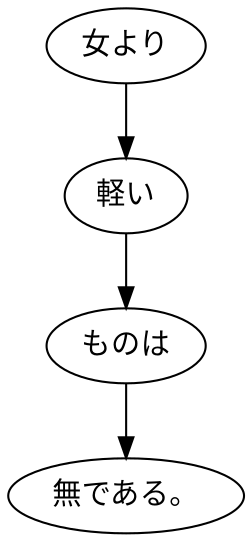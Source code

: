 digraph graph3664 {
	node0 [label="女より"];
	node1 [label="軽い"];
	node2 [label="ものは"];
	node3 [label="無である。"];
	node0 -> node1;
	node1 -> node2;
	node2 -> node3;
}
